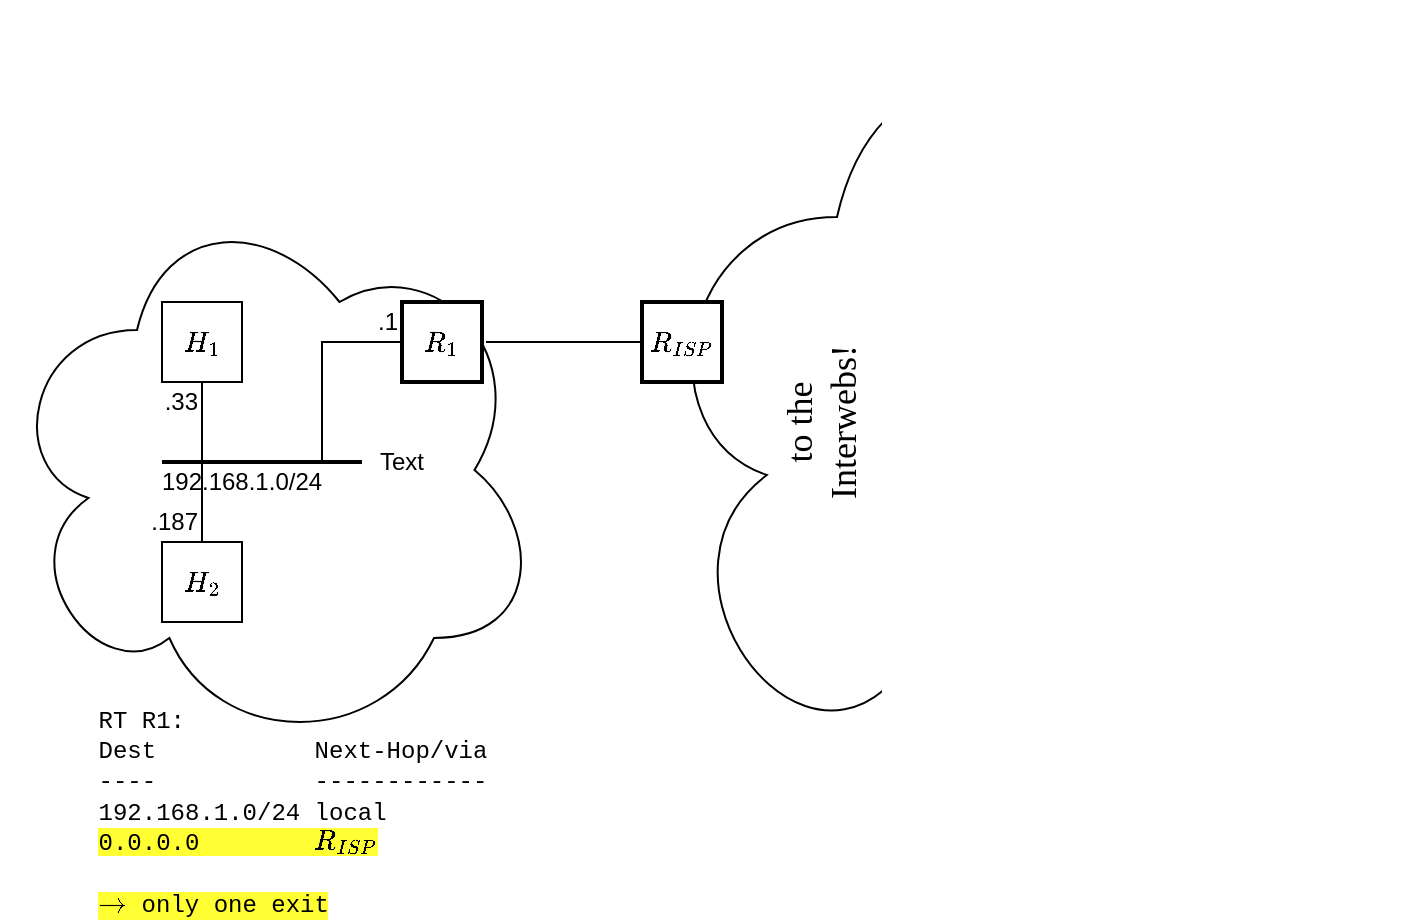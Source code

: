 <mxfile version="13.7.9" type="device"><diagram id="Fh-IKOPcD6GbTq4PhcA4" name="Seite-1"><mxGraphModel dx="782" dy="1749" grid="1" gridSize="10" guides="1" tooltips="1" connect="1" arrows="1" fold="1" page="1" pageScale="1" pageWidth="827" pageHeight="1169" math="1" shadow="0"><root><mxCell id="0"/><mxCell id="1" parent="0"/><mxCell id="DgyumsNs27oSS5aDstEu-26" value="" style="ellipse;shape=cloud;whiteSpace=wrap;html=1;strokeWidth=1;fillColor=#ffffff;align=right;" parent="1" vertex="1"><mxGeometry x="360" y="-1060" width="390" height="430" as="geometry"/></mxCell><mxCell id="DgyumsNs27oSS5aDstEu-27" value="" style="rounded=0;whiteSpace=wrap;html=1;strokeWidth=1;fillColor=#ffffff;fontFamily=Verdana;fontSize=18;align=right;strokeColor=none;" parent="1" vertex="1"><mxGeometry x="480" y="-1030" width="260" height="400" as="geometry"/></mxCell><mxCell id="DgyumsNs27oSS5aDstEu-18" value="" style="ellipse;shape=cloud;whiteSpace=wrap;html=1;strokeWidth=1;align=right;fillColor=none;" parent="1" vertex="1"><mxGeometry x="40" y="-966" width="270" height="280" as="geometry"/></mxCell><mxCell id="DgyumsNs27oSS5aDstEu-3" value="" style="endArrow=none;html=1;strokeWidth=2;" parent="1" target="DgyumsNs27oSS5aDstEu-4" edge="1"><mxGeometry width="50" height="50" relative="1" as="geometry"><mxPoint x="120" y="-830" as="sourcePoint"/><mxPoint x="240" y="-830" as="targetPoint"/></mxGeometry></mxCell><mxCell id="DgyumsNs27oSS5aDstEu-4" value="Text" style="text;html=1;strokeColor=none;fillColor=none;align=center;verticalAlign=middle;whiteSpace=wrap;rounded=0;" parent="1" vertex="1"><mxGeometry x="220" y="-840" width="40" height="20" as="geometry"/></mxCell><mxCell id="DgyumsNs27oSS5aDstEu-6" value="$$R_1$$" style="whiteSpace=wrap;html=1;aspect=fixed;strokeWidth=2;" parent="1" vertex="1"><mxGeometry x="240" y="-910" width="40" height="40" as="geometry"/></mxCell><mxCell id="DgyumsNs27oSS5aDstEu-7" value="$$H_2$$" style="whiteSpace=wrap;html=1;aspect=fixed;" parent="1" vertex="1"><mxGeometry x="120" y="-790" width="40" height="40" as="geometry"/></mxCell><mxCell id="DgyumsNs27oSS5aDstEu-8" value="$$H_1$$" style="whiteSpace=wrap;html=1;aspect=fixed;" parent="1" vertex="1"><mxGeometry x="120" y="-910" width="40" height="40" as="geometry"/></mxCell><mxCell id="DgyumsNs27oSS5aDstEu-9" value="" style="endArrow=none;html=1;strokeWidth=1;exitX=0.5;exitY=0;exitDx=0;exitDy=0;" parent="1" source="DgyumsNs27oSS5aDstEu-7" edge="1"><mxGeometry width="50" height="50" relative="1" as="geometry"><mxPoint x="420" y="-670" as="sourcePoint"/><mxPoint x="140" y="-830" as="targetPoint"/></mxGeometry></mxCell><mxCell id="DgyumsNs27oSS5aDstEu-10" value="" style="endArrow=none;html=1;strokeWidth=1;entryX=0.5;entryY=1;entryDx=0;entryDy=0;" parent="1" target="DgyumsNs27oSS5aDstEu-8" edge="1"><mxGeometry width="50" height="50" relative="1" as="geometry"><mxPoint x="140" y="-830" as="sourcePoint"/><mxPoint x="150" y="-820" as="targetPoint"/></mxGeometry></mxCell><mxCell id="DgyumsNs27oSS5aDstEu-11" value="" style="endArrow=none;html=1;strokeWidth=1;entryX=0;entryY=0.5;entryDx=0;entryDy=0;rounded=0;" parent="1" target="DgyumsNs27oSS5aDstEu-6" edge="1"><mxGeometry width="50" height="50" relative="1" as="geometry"><mxPoint x="200" y="-830" as="sourcePoint"/><mxPoint x="150" y="-860" as="targetPoint"/><Array as="points"><mxPoint x="200" y="-890"/></Array></mxGeometry></mxCell><mxCell id="DgyumsNs27oSS5aDstEu-12" value="192.168.1.0/24" style="text;html=1;strokeColor=none;fillColor=none;align=center;verticalAlign=middle;whiteSpace=wrap;rounded=0;" parent="1" vertex="1"><mxGeometry x="140" y="-830" width="40" height="20" as="geometry"/></mxCell><mxCell id="DgyumsNs27oSS5aDstEu-14" value=".1" style="text;html=1;strokeColor=none;fillColor=none;align=right;verticalAlign=middle;whiteSpace=wrap;rounded=0;" parent="1" vertex="1"><mxGeometry x="220" y="-910" width="20" height="20" as="geometry"/></mxCell><mxCell id="DgyumsNs27oSS5aDstEu-16" value=".33" style="text;html=1;strokeColor=none;fillColor=none;align=right;verticalAlign=middle;whiteSpace=wrap;rounded=0;" parent="1" vertex="1"><mxGeometry x="120" y="-870" width="20" height="20" as="geometry"/></mxCell><mxCell id="DgyumsNs27oSS5aDstEu-17" value=".187" style="text;html=1;strokeColor=none;fillColor=none;align=right;verticalAlign=middle;whiteSpace=wrap;rounded=0;" parent="1" vertex="1"><mxGeometry x="100" y="-810" width="40" height="20" as="geometry"/></mxCell><mxCell id="DgyumsNs27oSS5aDstEu-20" value="$$R_{ISP}$$" style="whiteSpace=wrap;html=1;aspect=fixed;strokeWidth=2;" parent="1" vertex="1"><mxGeometry x="360" y="-910" width="40" height="40" as="geometry"/></mxCell><mxCell id="DgyumsNs27oSS5aDstEu-22" value="" style="endArrow=none;html=1;strokeWidth=1;entryX=0;entryY=0.5;entryDx=0;entryDy=0;rounded=0;" parent="1" target="DgyumsNs27oSS5aDstEu-20" edge="1"><mxGeometry width="50" height="50" relative="1" as="geometry"><mxPoint x="282" y="-890" as="sourcePoint"/><mxPoint x="454" y="-830" as="targetPoint"/><Array as="points"/></mxGeometry></mxCell><mxCell id="DgyumsNs27oSS5aDstEu-23" value="&lt;div style=&quot;text-align: left&quot;&gt;&lt;span&gt;&lt;font face=&quot;Courier New&quot;&gt;RT R1:&lt;/font&gt;&lt;/span&gt;&lt;/div&gt;&lt;div style=&quot;text-align: left&quot;&gt;&lt;span&gt;&lt;font face=&quot;Courier New&quot;&gt;Dest&amp;nbsp; &amp;nbsp; &amp;nbsp; &amp;nbsp; &amp;nbsp; &amp;nbsp;Next-Hop/via&lt;/font&gt;&lt;/span&gt;&lt;/div&gt;&lt;div style=&quot;text-align: left&quot;&gt;&lt;span&gt;&lt;font face=&quot;Courier New&quot;&gt;----&amp;nbsp; &amp;nbsp; &amp;nbsp; &amp;nbsp; &amp;nbsp; &amp;nbsp;------------&lt;/font&gt;&lt;/span&gt;&lt;/div&gt;&lt;div style=&quot;text-align: left&quot;&gt;&lt;span&gt;&lt;font face=&quot;Courier New&quot;&gt;192.168.1.0/24 local&lt;/font&gt;&lt;/span&gt;&lt;/div&gt;&lt;div style=&quot;text-align: left&quot;&gt;&lt;span style=&quot;background-color: rgb(255 , 255 , 51)&quot;&gt;&lt;font face=&quot;Courier New&quot;&gt;0.0.0.0&amp;nbsp; &amp;nbsp; &amp;nbsp; &amp;nbsp; \(R_{ISP}\)&lt;/font&gt;&lt;/span&gt;&lt;/div&gt;&lt;div style=&quot;text-align: left&quot;&gt;&lt;span style=&quot;background-color: rgb(255 , 255 , 51)&quot;&gt;&lt;font face=&quot;Courier New&quot;&gt;&lt;br&gt;&lt;/font&gt;&lt;/span&gt;&lt;/div&gt;&lt;div style=&quot;text-align: left&quot;&gt;&lt;span style=&quot;background-color: rgb(255 , 255 , 51) ; font-family: &amp;#34;courier new&amp;#34;&quot;&gt;\(\rightarrow\) only one exit&lt;/span&gt;&lt;br&gt;&lt;/div&gt;" style="text;html=1;align=center;verticalAlign=middle;resizable=0;points=[];autosize=1;" parent="1" vertex="1"><mxGeometry x="75" y="-710" width="220" height="110" as="geometry"/></mxCell><mxCell id="DgyumsNs27oSS5aDstEu-29" value="to the Interwebs!" style="text;html=1;strokeColor=none;fillColor=none;align=center;verticalAlign=middle;whiteSpace=wrap;rounded=0;fontFamily=Verdana;fontSize=18;rotation=-90;" parent="1" vertex="1"><mxGeometry x="430" y="-860" width="40" height="20" as="geometry"/></mxCell></root></mxGraphModel></diagram></mxfile>